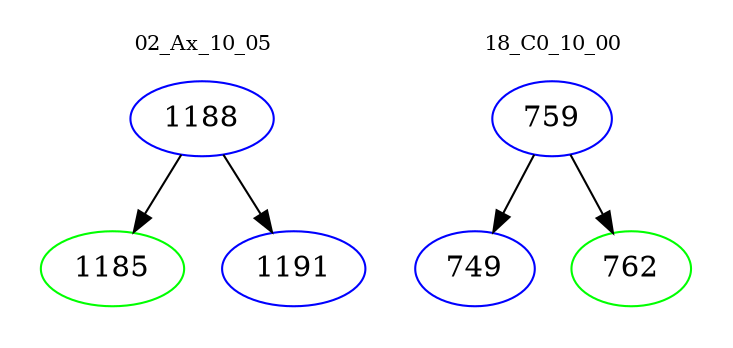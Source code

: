 digraph{
subgraph cluster_0 {
color = white
label = "02_Ax_10_05";
fontsize=10;
T0_1188 [label="1188", color="blue"]
T0_1188 -> T0_1185 [color="black"]
T0_1185 [label="1185", color="green"]
T0_1188 -> T0_1191 [color="black"]
T0_1191 [label="1191", color="blue"]
}
subgraph cluster_1 {
color = white
label = "18_C0_10_00";
fontsize=10;
T1_759 [label="759", color="blue"]
T1_759 -> T1_749 [color="black"]
T1_749 [label="749", color="blue"]
T1_759 -> T1_762 [color="black"]
T1_762 [label="762", color="green"]
}
}
